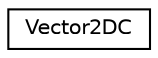 digraph "Graphical Class Hierarchy"
{
  edge [fontname="Helvetica",fontsize="10",labelfontname="Helvetica",labelfontsize="10"];
  node [fontname="Helvetica",fontsize="10",shape=record];
  rankdir="LR";
  Node1 [label="Vector2DC",height=0.2,width=0.4,color="black", fillcolor="white", style="filled",URL="$class_vector2_d_c.html"];
}
